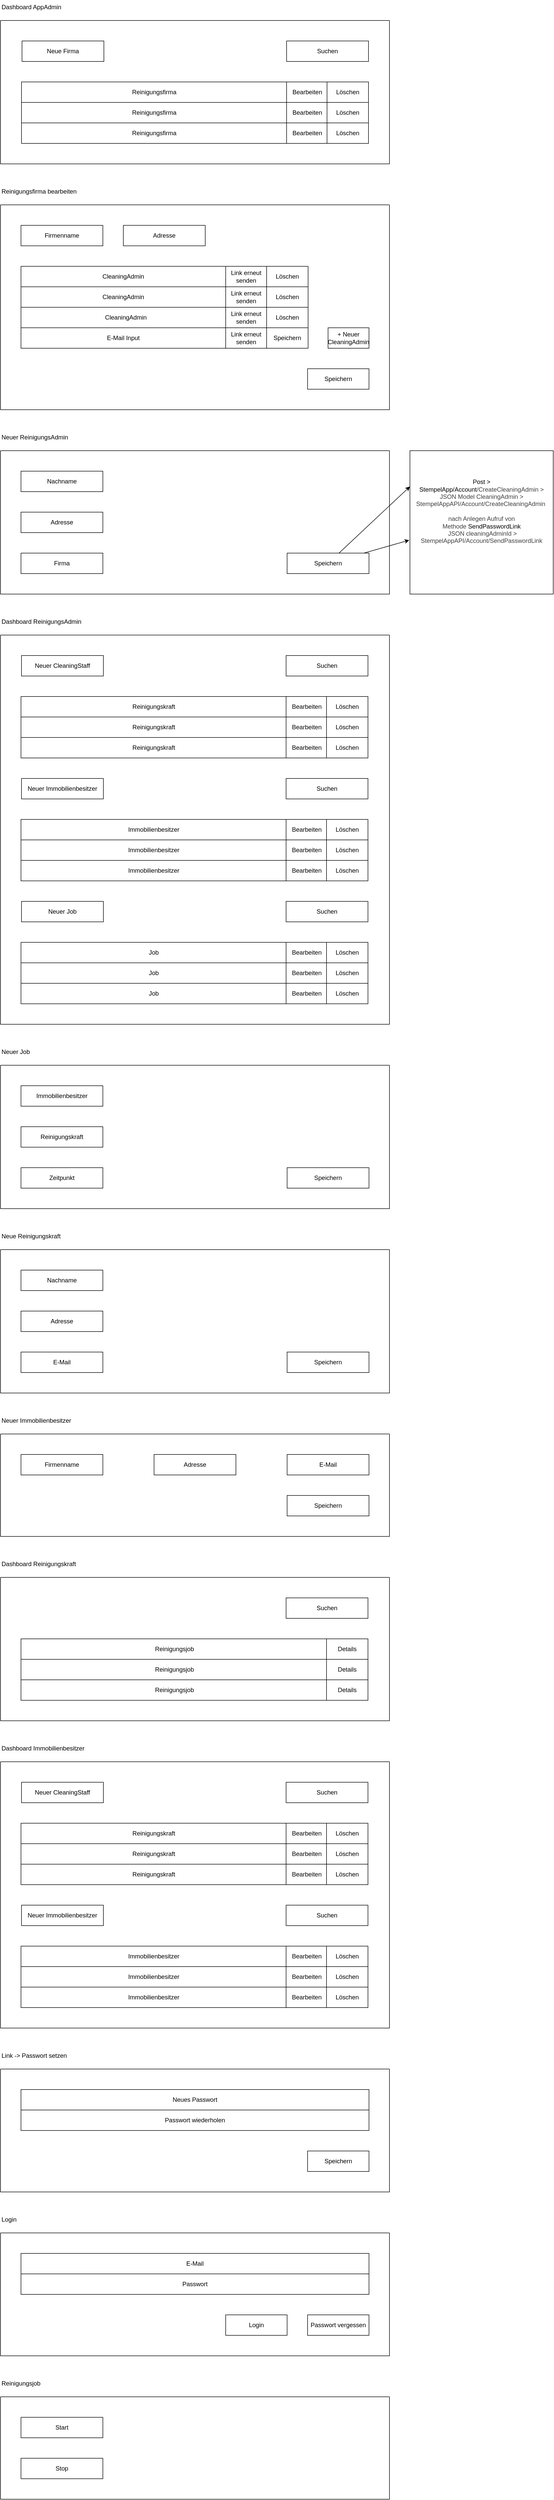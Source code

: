 <mxfile>
    <diagram id="hbqXBSko7hoHOlikOcZ4" name="Seite-1">
        <mxGraphModel dx="1055" dy="668" grid="1" gridSize="10" guides="1" tooltips="1" connect="1" arrows="1" fold="1" page="1" pageScale="1" pageWidth="827" pageHeight="1169" math="0" shadow="0">
            <root>
                <mxCell id="0"/>
                <mxCell id="1" parent="0"/>
                <mxCell id="2" value="" style="swimlane;startSize=0;" parent="1" vertex="1">
                    <mxGeometry x="40" y="80" width="760" height="280" as="geometry"/>
                </mxCell>
                <mxCell id="4" value="Suchen" style="rounded=0;whiteSpace=wrap;html=1;" parent="2" vertex="1">
                    <mxGeometry x="559" y="40" width="160" height="40" as="geometry"/>
                </mxCell>
                <mxCell id="5" value="Reinigungsfirma" style="rounded=0;whiteSpace=wrap;html=1;" parent="2" vertex="1">
                    <mxGeometry x="41" y="120" width="519" height="40" as="geometry"/>
                </mxCell>
                <mxCell id="7" value="&lt;span style=&quot;color: rgb(0, 0, 0);&quot;&gt;Reinigungsfirma&lt;/span&gt;" style="rounded=0;whiteSpace=wrap;html=1;" parent="2" vertex="1">
                    <mxGeometry x="41" y="200" width="519" height="40" as="geometry"/>
                </mxCell>
                <mxCell id="6" value="&lt;span style=&quot;color: rgb(0, 0, 0);&quot;&gt;Reinigungsfirma&lt;/span&gt;" style="rounded=0;whiteSpace=wrap;html=1;" parent="2" vertex="1">
                    <mxGeometry x="41" y="160" width="519" height="40" as="geometry"/>
                </mxCell>
                <mxCell id="9" value="Neue Firma" style="rounded=0;whiteSpace=wrap;html=1;" parent="2" vertex="1">
                    <mxGeometry x="42" y="40" width="160" height="40" as="geometry"/>
                </mxCell>
                <mxCell id="29" value="Bearbeiten" style="rounded=0;whiteSpace=wrap;html=1;" parent="2" vertex="1">
                    <mxGeometry x="559" y="120" width="81" height="40" as="geometry"/>
                </mxCell>
                <mxCell id="41" value="Löschen" style="rounded=0;whiteSpace=wrap;html=1;" parent="2" vertex="1">
                    <mxGeometry x="638" y="120" width="81" height="40" as="geometry"/>
                </mxCell>
                <mxCell id="42" value="Bearbeiten" style="rounded=0;whiteSpace=wrap;html=1;" parent="2" vertex="1">
                    <mxGeometry x="559" y="160" width="81" height="40" as="geometry"/>
                </mxCell>
                <mxCell id="43" value="Löschen" style="rounded=0;whiteSpace=wrap;html=1;" parent="2" vertex="1">
                    <mxGeometry x="638" y="160" width="81" height="40" as="geometry"/>
                </mxCell>
                <mxCell id="44" value="Bearbeiten" style="rounded=0;whiteSpace=wrap;html=1;" parent="2" vertex="1">
                    <mxGeometry x="559" y="200" width="81" height="40" as="geometry"/>
                </mxCell>
                <mxCell id="45" value="Löschen" style="rounded=0;whiteSpace=wrap;html=1;" parent="2" vertex="1">
                    <mxGeometry x="638" y="200" width="81" height="40" as="geometry"/>
                </mxCell>
                <mxCell id="3" value="Dashboard AppAdmin" style="text;html=1;align=left;verticalAlign=top;whiteSpace=wrap;rounded=0;" parent="1" vertex="1">
                    <mxGeometry x="40" y="40" width="120" height="40" as="geometry"/>
                </mxCell>
                <mxCell id="18" value="" style="swimlane;startSize=0;" parent="1" vertex="1">
                    <mxGeometry x="40" y="440" width="760" height="400" as="geometry"/>
                </mxCell>
                <mxCell id="24" value="Firmenname" style="rounded=0;whiteSpace=wrap;html=1;" parent="18" vertex="1">
                    <mxGeometry x="40" y="40" width="160" height="40" as="geometry"/>
                </mxCell>
                <mxCell id="26" value="Adresse" style="rounded=0;whiteSpace=wrap;html=1;" parent="18" vertex="1">
                    <mxGeometry x="240" y="40" width="160" height="40" as="geometry"/>
                </mxCell>
                <mxCell id="27" value="Speichern" style="rounded=0;whiteSpace=wrap;html=1;" parent="18" vertex="1">
                    <mxGeometry x="600" y="320" width="120" height="40" as="geometry"/>
                </mxCell>
                <mxCell id="61" value="Löschen" style="rounded=0;whiteSpace=wrap;html=1;" parent="18" vertex="1">
                    <mxGeometry x="520" y="120" width="81" height="40" as="geometry"/>
                </mxCell>
                <mxCell id="62" value="Löschen" style="rounded=0;whiteSpace=wrap;html=1;" parent="18" vertex="1">
                    <mxGeometry x="520" y="160" width="81" height="40" as="geometry"/>
                </mxCell>
                <mxCell id="63" value="Löschen" style="rounded=0;whiteSpace=wrap;html=1;" parent="18" vertex="1">
                    <mxGeometry x="520" y="200" width="81" height="40" as="geometry"/>
                </mxCell>
                <mxCell id="72" value="+ Neuer CleaningAdmin" style="rounded=0;whiteSpace=wrap;html=1;" parent="18" vertex="1">
                    <mxGeometry x="640" y="240" width="80" height="40" as="geometry"/>
                </mxCell>
                <mxCell id="74" value="Speichern" style="rounded=0;whiteSpace=wrap;html=1;" parent="18" vertex="1">
                    <mxGeometry x="520" y="240" width="81" height="40" as="geometry"/>
                </mxCell>
                <mxCell id="217" value="Link erneut senden" style="rounded=0;whiteSpace=wrap;html=1;" vertex="1" parent="18">
                    <mxGeometry x="440" y="120" width="80" height="40" as="geometry"/>
                </mxCell>
                <mxCell id="58" value="CleaningAdmin" style="rounded=0;whiteSpace=wrap;html=1;" parent="18" vertex="1">
                    <mxGeometry x="40" y="120" width="400" height="40" as="geometry"/>
                </mxCell>
                <mxCell id="60" value="CleaningAdmin" style="rounded=0;whiteSpace=wrap;html=1;" parent="18" vertex="1">
                    <mxGeometry x="40" y="200" width="410" height="40" as="geometry"/>
                </mxCell>
                <mxCell id="59" value="CleaningAdmin" style="rounded=0;whiteSpace=wrap;html=1;" parent="18" vertex="1">
                    <mxGeometry x="40" y="160" width="400" height="40" as="geometry"/>
                </mxCell>
                <mxCell id="73" value="E-Mail Input" style="rounded=0;whiteSpace=wrap;html=1;" parent="18" vertex="1">
                    <mxGeometry x="40" y="240" width="400" height="40" as="geometry"/>
                </mxCell>
                <mxCell id="222" value="Link erneut senden" style="rounded=0;whiteSpace=wrap;html=1;" vertex="1" parent="18">
                    <mxGeometry x="440" y="240" width="80" height="40" as="geometry"/>
                </mxCell>
                <mxCell id="221" value="Link erneut senden" style="rounded=0;whiteSpace=wrap;html=1;" vertex="1" parent="18">
                    <mxGeometry x="440" y="200" width="80" height="40" as="geometry"/>
                </mxCell>
                <mxCell id="220" value="Link erneut senden" style="rounded=0;whiteSpace=wrap;html=1;" vertex="1" parent="18">
                    <mxGeometry x="440" y="160" width="80" height="40" as="geometry"/>
                </mxCell>
                <mxCell id="25" value="Reinigungsfirma bearbeiten" style="text;html=1;align=left;verticalAlign=top;whiteSpace=wrap;rounded=0;" parent="1" vertex="1">
                    <mxGeometry x="40" y="400" width="150" height="40" as="geometry"/>
                </mxCell>
                <mxCell id="47" value="" style="swimlane;startSize=0;" parent="1" vertex="1">
                    <mxGeometry x="40" y="920" width="760" height="280" as="geometry"/>
                </mxCell>
                <mxCell id="48" value="Nachname" style="rounded=0;whiteSpace=wrap;html=1;" parent="47" vertex="1">
                    <mxGeometry x="40" y="40" width="160" height="40" as="geometry"/>
                </mxCell>
                <mxCell id="49" value="Adresse" style="rounded=0;whiteSpace=wrap;html=1;" parent="47" vertex="1">
                    <mxGeometry x="40" y="120" width="160" height="40" as="geometry"/>
                </mxCell>
                <mxCell id="50" value="Speichern" style="rounded=0;whiteSpace=wrap;html=1;" parent="47" vertex="1">
                    <mxGeometry x="560" y="200" width="160" height="40" as="geometry"/>
                </mxCell>
                <mxCell id="51" value="Firma" style="rounded=0;whiteSpace=wrap;html=1;" parent="47" vertex="1">
                    <mxGeometry x="40" y="200" width="160" height="40" as="geometry"/>
                </mxCell>
                <mxCell id="52" value="Neuer ReinigungsAdmin" style="text;html=1;align=left;verticalAlign=top;whiteSpace=wrap;rounded=0;" parent="1" vertex="1">
                    <mxGeometry x="40" y="880" width="140" height="40" as="geometry"/>
                </mxCell>
                <mxCell id="64" value="" style="swimlane;startSize=0;" parent="1" vertex="1">
                    <mxGeometry x="40" y="1280" width="760" height="760" as="geometry"/>
                </mxCell>
                <mxCell id="76" value="Suchen" style="rounded=0;whiteSpace=wrap;html=1;" parent="64" vertex="1">
                    <mxGeometry x="558" y="40" width="160" height="40" as="geometry"/>
                </mxCell>
                <mxCell id="77" value="Reinigungskraft" style="rounded=0;whiteSpace=wrap;html=1;" parent="64" vertex="1">
                    <mxGeometry x="40" y="120" width="519" height="40" as="geometry"/>
                </mxCell>
                <mxCell id="78" value="&lt;span style=&quot;color: rgb(0, 0, 0);&quot;&gt;Reinigungskraft&lt;/span&gt;" style="rounded=0;whiteSpace=wrap;html=1;" parent="64" vertex="1">
                    <mxGeometry x="40" y="200" width="519" height="40" as="geometry"/>
                </mxCell>
                <mxCell id="79" value="&lt;span style=&quot;color: rgb(0, 0, 0);&quot;&gt;Reinigungskraft&lt;/span&gt;" style="rounded=0;whiteSpace=wrap;html=1;" parent="64" vertex="1">
                    <mxGeometry x="40" y="160" width="519" height="40" as="geometry"/>
                </mxCell>
                <mxCell id="80" value="Neuer CleaningStaff" style="rounded=0;whiteSpace=wrap;html=1;" parent="64" vertex="1">
                    <mxGeometry x="41" y="40" width="160" height="40" as="geometry"/>
                </mxCell>
                <mxCell id="81" value="Bearbeiten" style="rounded=0;whiteSpace=wrap;html=1;" parent="64" vertex="1">
                    <mxGeometry x="558" y="120" width="81" height="40" as="geometry"/>
                </mxCell>
                <mxCell id="82" value="Löschen" style="rounded=0;whiteSpace=wrap;html=1;" parent="64" vertex="1">
                    <mxGeometry x="637" y="120" width="81" height="40" as="geometry"/>
                </mxCell>
                <mxCell id="83" value="Bearbeiten" style="rounded=0;whiteSpace=wrap;html=1;" parent="64" vertex="1">
                    <mxGeometry x="558" y="160" width="81" height="40" as="geometry"/>
                </mxCell>
                <mxCell id="84" value="Löschen" style="rounded=0;whiteSpace=wrap;html=1;" parent="64" vertex="1">
                    <mxGeometry x="637" y="160" width="81" height="40" as="geometry"/>
                </mxCell>
                <mxCell id="85" value="Bearbeiten" style="rounded=0;whiteSpace=wrap;html=1;" parent="64" vertex="1">
                    <mxGeometry x="558" y="200" width="81" height="40" as="geometry"/>
                </mxCell>
                <mxCell id="86" value="Löschen" style="rounded=0;whiteSpace=wrap;html=1;" parent="64" vertex="1">
                    <mxGeometry x="637" y="200" width="81" height="40" as="geometry"/>
                </mxCell>
                <mxCell id="87" value="Suchen" style="rounded=0;whiteSpace=wrap;html=1;" parent="64" vertex="1">
                    <mxGeometry x="558" y="280" width="160" height="40" as="geometry"/>
                </mxCell>
                <mxCell id="88" value="&lt;span style=&quot;color: rgb(0, 0, 0);&quot;&gt;Immobilienbesitzer&lt;/span&gt;" style="rounded=0;whiteSpace=wrap;html=1;" parent="64" vertex="1">
                    <mxGeometry x="40" y="360" width="519" height="40" as="geometry"/>
                </mxCell>
                <mxCell id="89" value="&lt;span style=&quot;color: rgb(0, 0, 0);&quot;&gt;Immobilienbesitzer&lt;/span&gt;" style="rounded=0;whiteSpace=wrap;html=1;" parent="64" vertex="1">
                    <mxGeometry x="40" y="440" width="519" height="40" as="geometry"/>
                </mxCell>
                <mxCell id="90" value="&lt;span style=&quot;color: rgb(0, 0, 0);&quot;&gt;Immobilienbesitzer&lt;/span&gt;" style="rounded=0;whiteSpace=wrap;html=1;" parent="64" vertex="1">
                    <mxGeometry x="40" y="400" width="519" height="40" as="geometry"/>
                </mxCell>
                <mxCell id="91" value="Neuer Immobilienbesitzer" style="rounded=0;whiteSpace=wrap;html=1;" parent="64" vertex="1">
                    <mxGeometry x="41" y="280" width="160" height="40" as="geometry"/>
                </mxCell>
                <mxCell id="92" value="Bearbeiten" style="rounded=0;whiteSpace=wrap;html=1;" parent="64" vertex="1">
                    <mxGeometry x="558" y="360" width="81" height="40" as="geometry"/>
                </mxCell>
                <mxCell id="93" value="Löschen" style="rounded=0;whiteSpace=wrap;html=1;" parent="64" vertex="1">
                    <mxGeometry x="637" y="360" width="81" height="40" as="geometry"/>
                </mxCell>
                <mxCell id="94" value="Bearbeiten" style="rounded=0;whiteSpace=wrap;html=1;" parent="64" vertex="1">
                    <mxGeometry x="558" y="400" width="81" height="40" as="geometry"/>
                </mxCell>
                <mxCell id="95" value="Löschen" style="rounded=0;whiteSpace=wrap;html=1;" parent="64" vertex="1">
                    <mxGeometry x="637" y="400" width="81" height="40" as="geometry"/>
                </mxCell>
                <mxCell id="96" value="Bearbeiten" style="rounded=0;whiteSpace=wrap;html=1;" parent="64" vertex="1">
                    <mxGeometry x="558" y="440" width="81" height="40" as="geometry"/>
                </mxCell>
                <mxCell id="97" value="Löschen" style="rounded=0;whiteSpace=wrap;html=1;" parent="64" vertex="1">
                    <mxGeometry x="637" y="440" width="81" height="40" as="geometry"/>
                </mxCell>
                <mxCell id="173" value="Suchen" style="rounded=0;whiteSpace=wrap;html=1;" parent="64" vertex="1">
                    <mxGeometry x="558" y="520" width="160" height="40" as="geometry"/>
                </mxCell>
                <mxCell id="174" value="&lt;span style=&quot;color: rgb(0, 0, 0);&quot;&gt;Job&lt;/span&gt;" style="rounded=0;whiteSpace=wrap;html=1;" parent="64" vertex="1">
                    <mxGeometry x="40" y="600" width="519" height="40" as="geometry"/>
                </mxCell>
                <mxCell id="175" value="&lt;span style=&quot;color: rgb(0, 0, 0);&quot;&gt;Job&lt;/span&gt;" style="rounded=0;whiteSpace=wrap;html=1;" parent="64" vertex="1">
                    <mxGeometry x="40" y="680" width="519" height="40" as="geometry"/>
                </mxCell>
                <mxCell id="176" value="&lt;span style=&quot;color: rgb(0, 0, 0);&quot;&gt;Job&lt;/span&gt;" style="rounded=0;whiteSpace=wrap;html=1;" parent="64" vertex="1">
                    <mxGeometry x="40" y="640" width="519" height="40" as="geometry"/>
                </mxCell>
                <mxCell id="177" value="Neuer Job" style="rounded=0;whiteSpace=wrap;html=1;" parent="64" vertex="1">
                    <mxGeometry x="41" y="520" width="160" height="40" as="geometry"/>
                </mxCell>
                <mxCell id="178" value="Bearbeiten" style="rounded=0;whiteSpace=wrap;html=1;" parent="64" vertex="1">
                    <mxGeometry x="558" y="600" width="81" height="40" as="geometry"/>
                </mxCell>
                <mxCell id="179" value="Löschen" style="rounded=0;whiteSpace=wrap;html=1;" parent="64" vertex="1">
                    <mxGeometry x="637" y="600" width="81" height="40" as="geometry"/>
                </mxCell>
                <mxCell id="180" value="Bearbeiten" style="rounded=0;whiteSpace=wrap;html=1;" parent="64" vertex="1">
                    <mxGeometry x="558" y="640" width="81" height="40" as="geometry"/>
                </mxCell>
                <mxCell id="181" value="Löschen" style="rounded=0;whiteSpace=wrap;html=1;" parent="64" vertex="1">
                    <mxGeometry x="637" y="640" width="81" height="40" as="geometry"/>
                </mxCell>
                <mxCell id="182" value="Bearbeiten" style="rounded=0;whiteSpace=wrap;html=1;" parent="64" vertex="1">
                    <mxGeometry x="558" y="680" width="81" height="40" as="geometry"/>
                </mxCell>
                <mxCell id="183" value="Löschen" style="rounded=0;whiteSpace=wrap;html=1;" parent="64" vertex="1">
                    <mxGeometry x="637" y="680" width="81" height="40" as="geometry"/>
                </mxCell>
                <mxCell id="71" value="Dashboard ReinigungsAdmin" style="text;html=1;align=left;verticalAlign=top;whiteSpace=wrap;rounded=0;" parent="1" vertex="1">
                    <mxGeometry x="40" y="1240" width="160" height="40" as="geometry"/>
                </mxCell>
                <mxCell id="98" value="" style="swimlane;startSize=0;" parent="1" vertex="1">
                    <mxGeometry x="40" y="2480" width="760" height="280" as="geometry"/>
                </mxCell>
                <mxCell id="99" value="Nachname" style="rounded=0;whiteSpace=wrap;html=1;" parent="98" vertex="1">
                    <mxGeometry x="40" y="40" width="160" height="40" as="geometry"/>
                </mxCell>
                <mxCell id="100" value="Adresse" style="rounded=0;whiteSpace=wrap;html=1;" parent="98" vertex="1">
                    <mxGeometry x="40" y="120" width="160" height="40" as="geometry"/>
                </mxCell>
                <mxCell id="101" value="Speichern" style="rounded=0;whiteSpace=wrap;html=1;" parent="98" vertex="1">
                    <mxGeometry x="560" y="200" width="160" height="40" as="geometry"/>
                </mxCell>
                <mxCell id="106" value="E-Mail" style="rounded=0;whiteSpace=wrap;html=1;" parent="98" vertex="1">
                    <mxGeometry x="40" y="200" width="160" height="40" as="geometry"/>
                </mxCell>
                <mxCell id="105" value="Neue Reinigungskraft" style="text;html=1;align=left;verticalAlign=top;whiteSpace=wrap;rounded=0;" parent="1" vertex="1">
                    <mxGeometry x="40" y="2440" width="760" height="40" as="geometry"/>
                </mxCell>
                <mxCell id="108" value="" style="swimlane;startSize=0;" parent="1" vertex="1">
                    <mxGeometry x="40" y="2840" width="760" height="200" as="geometry"/>
                </mxCell>
                <mxCell id="109" value="Firmenname" style="rounded=0;whiteSpace=wrap;html=1;" parent="108" vertex="1">
                    <mxGeometry x="40" y="40" width="160" height="40" as="geometry"/>
                </mxCell>
                <mxCell id="110" value="Adresse" style="rounded=0;whiteSpace=wrap;html=1;" parent="108" vertex="1">
                    <mxGeometry x="300" y="40" width="160" height="40" as="geometry"/>
                </mxCell>
                <mxCell id="112" value="E-Mail" style="rounded=0;whiteSpace=wrap;html=1;" parent="108" vertex="1">
                    <mxGeometry x="560" y="40" width="160" height="40" as="geometry"/>
                </mxCell>
                <mxCell id="111" value="Speichern" style="rounded=0;whiteSpace=wrap;html=1;" parent="108" vertex="1">
                    <mxGeometry x="560" y="120" width="160" height="40" as="geometry"/>
                </mxCell>
                <mxCell id="113" value="Neuer Immobilienbesitzer" style="text;html=1;align=left;verticalAlign=top;whiteSpace=wrap;rounded=0;" parent="1" vertex="1">
                    <mxGeometry x="40" y="2800" width="760" height="40" as="geometry"/>
                </mxCell>
                <mxCell id="124" value="" style="swimlane;startSize=0;" parent="1" vertex="1">
                    <mxGeometry x="40" y="3120" width="760" height="280" as="geometry"/>
                </mxCell>
                <mxCell id="126" value="Reinigungsjob" style="rounded=0;whiteSpace=wrap;html=1;" parent="124" vertex="1">
                    <mxGeometry x="40" y="120" width="600" height="40" as="geometry"/>
                </mxCell>
                <mxCell id="127" value="&lt;span style=&quot;color: rgb(0, 0, 0);&quot;&gt;Reinigungsjob&lt;/span&gt;" style="rounded=0;whiteSpace=wrap;html=1;" parent="124" vertex="1">
                    <mxGeometry x="40" y="200" width="600" height="40" as="geometry"/>
                </mxCell>
                <mxCell id="128" value="&lt;span style=&quot;color: rgb(0, 0, 0);&quot;&gt;Reinigungsjob&lt;/span&gt;" style="rounded=0;whiteSpace=wrap;html=1;" parent="124" vertex="1">
                    <mxGeometry x="40" y="160" width="600" height="40" as="geometry"/>
                </mxCell>
                <mxCell id="131" value="Details" style="rounded=0;whiteSpace=wrap;html=1;" parent="124" vertex="1">
                    <mxGeometry x="637" y="120" width="81" height="40" as="geometry"/>
                </mxCell>
                <mxCell id="133" value="&lt;span style=&quot;color: rgb(0, 0, 0);&quot;&gt;Details&lt;/span&gt;" style="rounded=0;whiteSpace=wrap;html=1;" parent="124" vertex="1">
                    <mxGeometry x="637" y="160" width="81" height="40" as="geometry"/>
                </mxCell>
                <mxCell id="135" value="&lt;span style=&quot;color: rgb(0, 0, 0);&quot;&gt;Details&lt;/span&gt;" style="rounded=0;whiteSpace=wrap;html=1;" parent="124" vertex="1">
                    <mxGeometry x="637" y="200" width="81" height="40" as="geometry"/>
                </mxCell>
                <mxCell id="172" value="Suchen" style="rounded=0;whiteSpace=wrap;html=1;" parent="124" vertex="1">
                    <mxGeometry x="558" y="40" width="160" height="40" as="geometry"/>
                </mxCell>
                <mxCell id="147" value="Dashboard Reinigungskraft" style="text;html=1;align=left;verticalAlign=top;whiteSpace=wrap;rounded=0;" parent="1" vertex="1">
                    <mxGeometry x="40" y="3080" width="760" height="40" as="geometry"/>
                </mxCell>
                <mxCell id="148" value="" style="swimlane;startSize=0;" parent="1" vertex="1">
                    <mxGeometry x="40" y="3480" width="760" height="520" as="geometry"/>
                </mxCell>
                <mxCell id="149" value="Suchen" style="rounded=0;whiteSpace=wrap;html=1;" parent="148" vertex="1">
                    <mxGeometry x="558" y="40" width="160" height="40" as="geometry"/>
                </mxCell>
                <mxCell id="150" value="Reinigungskraft" style="rounded=0;whiteSpace=wrap;html=1;" parent="148" vertex="1">
                    <mxGeometry x="40" y="120" width="519" height="40" as="geometry"/>
                </mxCell>
                <mxCell id="151" value="&lt;span style=&quot;color: rgb(0, 0, 0);&quot;&gt;Reinigungskraft&lt;/span&gt;" style="rounded=0;whiteSpace=wrap;html=1;" parent="148" vertex="1">
                    <mxGeometry x="40" y="200" width="519" height="40" as="geometry"/>
                </mxCell>
                <mxCell id="152" value="&lt;span style=&quot;color: rgb(0, 0, 0);&quot;&gt;Reinigungskraft&lt;/span&gt;" style="rounded=0;whiteSpace=wrap;html=1;" parent="148" vertex="1">
                    <mxGeometry x="40" y="160" width="519" height="40" as="geometry"/>
                </mxCell>
                <mxCell id="153" value="Neuer CleaningStaff" style="rounded=0;whiteSpace=wrap;html=1;" parent="148" vertex="1">
                    <mxGeometry x="41" y="40" width="160" height="40" as="geometry"/>
                </mxCell>
                <mxCell id="154" value="Bearbeiten" style="rounded=0;whiteSpace=wrap;html=1;" parent="148" vertex="1">
                    <mxGeometry x="558" y="120" width="81" height="40" as="geometry"/>
                </mxCell>
                <mxCell id="155" value="Löschen" style="rounded=0;whiteSpace=wrap;html=1;" parent="148" vertex="1">
                    <mxGeometry x="637" y="120" width="81" height="40" as="geometry"/>
                </mxCell>
                <mxCell id="156" value="Bearbeiten" style="rounded=0;whiteSpace=wrap;html=1;" parent="148" vertex="1">
                    <mxGeometry x="558" y="160" width="81" height="40" as="geometry"/>
                </mxCell>
                <mxCell id="157" value="Löschen" style="rounded=0;whiteSpace=wrap;html=1;" parent="148" vertex="1">
                    <mxGeometry x="637" y="160" width="81" height="40" as="geometry"/>
                </mxCell>
                <mxCell id="158" value="Bearbeiten" style="rounded=0;whiteSpace=wrap;html=1;" parent="148" vertex="1">
                    <mxGeometry x="558" y="200" width="81" height="40" as="geometry"/>
                </mxCell>
                <mxCell id="159" value="Löschen" style="rounded=0;whiteSpace=wrap;html=1;" parent="148" vertex="1">
                    <mxGeometry x="637" y="200" width="81" height="40" as="geometry"/>
                </mxCell>
                <mxCell id="160" value="Suchen" style="rounded=0;whiteSpace=wrap;html=1;" parent="148" vertex="1">
                    <mxGeometry x="558" y="280" width="160" height="40" as="geometry"/>
                </mxCell>
                <mxCell id="161" value="&lt;span style=&quot;color: rgb(0, 0, 0);&quot;&gt;Immobilienbesitzer&lt;/span&gt;" style="rounded=0;whiteSpace=wrap;html=1;" parent="148" vertex="1">
                    <mxGeometry x="40" y="360" width="519" height="40" as="geometry"/>
                </mxCell>
                <mxCell id="162" value="&lt;span style=&quot;color: rgb(0, 0, 0);&quot;&gt;Immobilienbesitzer&lt;/span&gt;" style="rounded=0;whiteSpace=wrap;html=1;" parent="148" vertex="1">
                    <mxGeometry x="40" y="440" width="519" height="40" as="geometry"/>
                </mxCell>
                <mxCell id="163" value="&lt;span style=&quot;color: rgb(0, 0, 0);&quot;&gt;Immobilienbesitzer&lt;/span&gt;" style="rounded=0;whiteSpace=wrap;html=1;" parent="148" vertex="1">
                    <mxGeometry x="40" y="400" width="519" height="40" as="geometry"/>
                </mxCell>
                <mxCell id="164" value="Neuer Immobilienbesitzer" style="rounded=0;whiteSpace=wrap;html=1;" parent="148" vertex="1">
                    <mxGeometry x="41" y="280" width="160" height="40" as="geometry"/>
                </mxCell>
                <mxCell id="165" value="Bearbeiten" style="rounded=0;whiteSpace=wrap;html=1;" parent="148" vertex="1">
                    <mxGeometry x="558" y="360" width="81" height="40" as="geometry"/>
                </mxCell>
                <mxCell id="166" value="Löschen" style="rounded=0;whiteSpace=wrap;html=1;" parent="148" vertex="1">
                    <mxGeometry x="637" y="360" width="81" height="40" as="geometry"/>
                </mxCell>
                <mxCell id="167" value="Bearbeiten" style="rounded=0;whiteSpace=wrap;html=1;" parent="148" vertex="1">
                    <mxGeometry x="558" y="400" width="81" height="40" as="geometry"/>
                </mxCell>
                <mxCell id="168" value="Löschen" style="rounded=0;whiteSpace=wrap;html=1;" parent="148" vertex="1">
                    <mxGeometry x="637" y="400" width="81" height="40" as="geometry"/>
                </mxCell>
                <mxCell id="169" value="Bearbeiten" style="rounded=0;whiteSpace=wrap;html=1;" parent="148" vertex="1">
                    <mxGeometry x="558" y="440" width="81" height="40" as="geometry"/>
                </mxCell>
                <mxCell id="170" value="Löschen" style="rounded=0;whiteSpace=wrap;html=1;" parent="148" vertex="1">
                    <mxGeometry x="637" y="440" width="81" height="40" as="geometry"/>
                </mxCell>
                <mxCell id="171" value="Dashboard Immobilienbesitzer" style="text;html=1;align=left;verticalAlign=top;whiteSpace=wrap;rounded=0;" parent="1" vertex="1">
                    <mxGeometry x="40" y="3440" width="760" height="40" as="geometry"/>
                </mxCell>
                <mxCell id="184" value="" style="swimlane;startSize=0;" parent="1" vertex="1">
                    <mxGeometry x="40" y="2120" width="760" height="280" as="geometry"/>
                </mxCell>
                <mxCell id="185" value="Immobilienbesitzer" style="rounded=0;whiteSpace=wrap;html=1;" parent="184" vertex="1">
                    <mxGeometry x="40" y="40" width="160" height="40" as="geometry"/>
                </mxCell>
                <mxCell id="187" value="Speichern" style="rounded=0;whiteSpace=wrap;html=1;" parent="184" vertex="1">
                    <mxGeometry x="560" y="200" width="160" height="40" as="geometry"/>
                </mxCell>
                <mxCell id="188" value="Reinigungskraft" style="rounded=0;whiteSpace=wrap;html=1;" parent="184" vertex="1">
                    <mxGeometry x="40" y="120" width="160" height="40" as="geometry"/>
                </mxCell>
                <mxCell id="189" value="Zeitpunkt" style="rounded=0;whiteSpace=wrap;html=1;" parent="184" vertex="1">
                    <mxGeometry x="40" y="200" width="160" height="40" as="geometry"/>
                </mxCell>
                <mxCell id="191" value="Neuer Job" style="text;html=1;align=left;verticalAlign=top;whiteSpace=wrap;rounded=0;" parent="1" vertex="1">
                    <mxGeometry x="40" y="2080" width="120" height="40" as="geometry"/>
                </mxCell>
                <mxCell id="192" value="" style="swimlane;startSize=0;" parent="1" vertex="1">
                    <mxGeometry x="40" y="4080" width="760" height="240" as="geometry"/>
                </mxCell>
                <mxCell id="193" value="Neues Passwort" style="rounded=0;whiteSpace=wrap;html=1;" parent="192" vertex="1">
                    <mxGeometry x="40" y="40" width="680" height="40" as="geometry"/>
                </mxCell>
                <mxCell id="194" value="&lt;span style=&quot;color: rgb(0, 0, 0);&quot;&gt;Speichern&lt;/span&gt;" style="rounded=0;whiteSpace=wrap;html=1;" parent="192" vertex="1">
                    <mxGeometry x="600" y="160" width="120" height="40" as="geometry"/>
                </mxCell>
                <mxCell id="195" value="Passwort wiederholen" style="rounded=0;whiteSpace=wrap;html=1;" parent="192" vertex="1">
                    <mxGeometry x="40" y="80" width="680" height="40" as="geometry"/>
                </mxCell>
                <mxCell id="200" value="Link -&amp;gt; Passwort setzen" style="text;html=1;align=left;verticalAlign=top;whiteSpace=wrap;rounded=0;" parent="1" vertex="1">
                    <mxGeometry x="40" y="4040" width="760" height="40" as="geometry"/>
                </mxCell>
                <mxCell id="201" value="" style="swimlane;startSize=0;" parent="1" vertex="1">
                    <mxGeometry x="40" y="4400" width="760" height="240" as="geometry"/>
                </mxCell>
                <mxCell id="203" value="&lt;span style=&quot;color: rgb(0, 0, 0);&quot;&gt;Login&lt;/span&gt;" style="rounded=0;whiteSpace=wrap;html=1;" parent="201" vertex="1">
                    <mxGeometry x="440" y="160" width="120" height="40" as="geometry"/>
                </mxCell>
                <mxCell id="206" value="&lt;span style=&quot;color: rgb(0, 0, 0);&quot;&gt;Passwort vergessen&lt;/span&gt;" style="rounded=0;whiteSpace=wrap;html=1;" parent="201" vertex="1">
                    <mxGeometry x="600" y="160" width="120" height="40" as="geometry"/>
                </mxCell>
                <mxCell id="202" value="E-Mail" style="rounded=0;whiteSpace=wrap;html=1;" parent="201" vertex="1">
                    <mxGeometry x="40" y="40" width="680" height="40" as="geometry"/>
                </mxCell>
                <mxCell id="204" value="Passwort" style="rounded=0;whiteSpace=wrap;html=1;" parent="201" vertex="1">
                    <mxGeometry x="40" y="80" width="680" height="40" as="geometry"/>
                </mxCell>
                <mxCell id="205" value="Login" style="text;html=1;align=left;verticalAlign=top;whiteSpace=wrap;rounded=0;" parent="1" vertex="1">
                    <mxGeometry x="40" y="4360" width="760" height="40" as="geometry"/>
                </mxCell>
                <mxCell id="207" value="" style="swimlane;startSize=0;" parent="1" vertex="1">
                    <mxGeometry x="40" y="4720" width="760" height="200" as="geometry"/>
                </mxCell>
                <mxCell id="208" value="Start" style="rounded=0;whiteSpace=wrap;html=1;" parent="207" vertex="1">
                    <mxGeometry x="40" y="40" width="160" height="40" as="geometry"/>
                </mxCell>
                <mxCell id="209" value="Stop" style="rounded=0;whiteSpace=wrap;html=1;" parent="207" vertex="1">
                    <mxGeometry x="40" y="120" width="160" height="40" as="geometry"/>
                </mxCell>
                <mxCell id="212" value="Reinigungsjob" style="text;html=1;align=left;verticalAlign=top;whiteSpace=wrap;rounded=0;" parent="1" vertex="1">
                    <mxGeometry x="40" y="4680" width="760" height="40" as="geometry"/>
                </mxCell>
                <mxCell id="214" value="&lt;div&gt;Post &amp;gt; &lt;br&gt;StempelApp/Account&lt;span style=&quot;color: rgb(63, 63, 63);&quot;&gt;/&lt;/span&gt;&lt;span style=&quot;scrollbar-color: rgb(226, 226, 226) rgb(251, 251, 251); background-color: transparent; color: rgb(63, 63, 63);&quot;&gt;CreateCleaningAdmin &amp;gt;&lt;/span&gt;&lt;/div&gt;&lt;div style=&quot;color: rgb(63, 63, 63); scrollbar-color: rgb(226, 226, 226) rgb(251, 251, 251);&quot;&gt;&lt;span style=&quot;color: rgb(63, 63, 63); background-color: transparent;&quot;&gt;JSON Model CleaningAdmin&amp;nbsp;&lt;/span&gt;&lt;span style=&quot;background-color: transparent; color: rgb(63, 63, 63);&quot;&gt;&amp;gt;&lt;/span&gt;&lt;/div&gt;&lt;div&gt;&lt;span style=&quot;color: rgb(63, 63, 63); scrollbar-color: rgb(226, 226, 226) rgb(251, 251, 251);&quot;&gt;StempelAppAPI/Account/&lt;/span&gt;&lt;span style=&quot;color: rgb(63, 63, 63); scrollbar-color: rgb(226, 226, 226) rgb(251, 251, 251); background-color: transparent;&quot;&gt;CreateCleaningAdmin&amp;nbsp;&lt;/span&gt;&lt;/div&gt;&lt;div&gt;&lt;br&gt;&lt;/div&gt;&lt;div&gt;&lt;span style=&quot;color: rgb(63, 63, 63); background-color: transparent;&quot;&gt;nach Anlegen Aufruf von Methode&amp;nbsp;&lt;/span&gt;&lt;span style=&quot;background-color: transparent;&quot;&gt;SendPasswordLink&lt;/span&gt;&lt;/div&gt;&lt;div&gt;&lt;span style=&quot;color: rgb(63, 63, 63); background-color: transparent;&quot;&gt;&amp;nbsp;JSON cleaningAdminId &amp;gt;&lt;br&gt;&lt;/span&gt;&lt;/div&gt;&lt;div&gt;&lt;span style=&quot;color: rgb(63, 63, 63); background-color: transparent;&quot;&gt;&lt;span style=&quot;color: rgb(63, 63, 63); background-color: transparent;&quot;&gt;StempelAppAPI/Account/&lt;/span&gt;SendPasswordLink&lt;/span&gt;&lt;/div&gt;&lt;div&gt;&lt;br&gt;&lt;/div&gt;&lt;div&gt;&lt;div&gt;&lt;div&gt;&lt;font style=&quot;color: rgb(0, 0, 0);&quot;&gt;&lt;br&gt;&lt;/font&gt;&lt;/div&gt;&lt;div&gt;&lt;br&gt;&lt;/div&gt;&lt;/div&gt;&lt;/div&gt;" style="rounded=0;whiteSpace=wrap;html=1;" vertex="1" parent="1">
                    <mxGeometry x="840" y="920" width="280" height="280" as="geometry"/>
                </mxCell>
                <mxCell id="215" style="edgeStyle=none;html=1;entryX=0;entryY=0.25;entryDx=0;entryDy=0;" edge="1" parent="1" source="50" target="214">
                    <mxGeometry relative="1" as="geometry"/>
                </mxCell>
                <mxCell id="223" style="edgeStyle=none;html=1;entryX=-0.005;entryY=0.624;entryDx=0;entryDy=0;entryPerimeter=0;" edge="1" parent="1" source="50" target="214">
                    <mxGeometry relative="1" as="geometry"/>
                </mxCell>
            </root>
        </mxGraphModel>
    </diagram>
</mxfile>